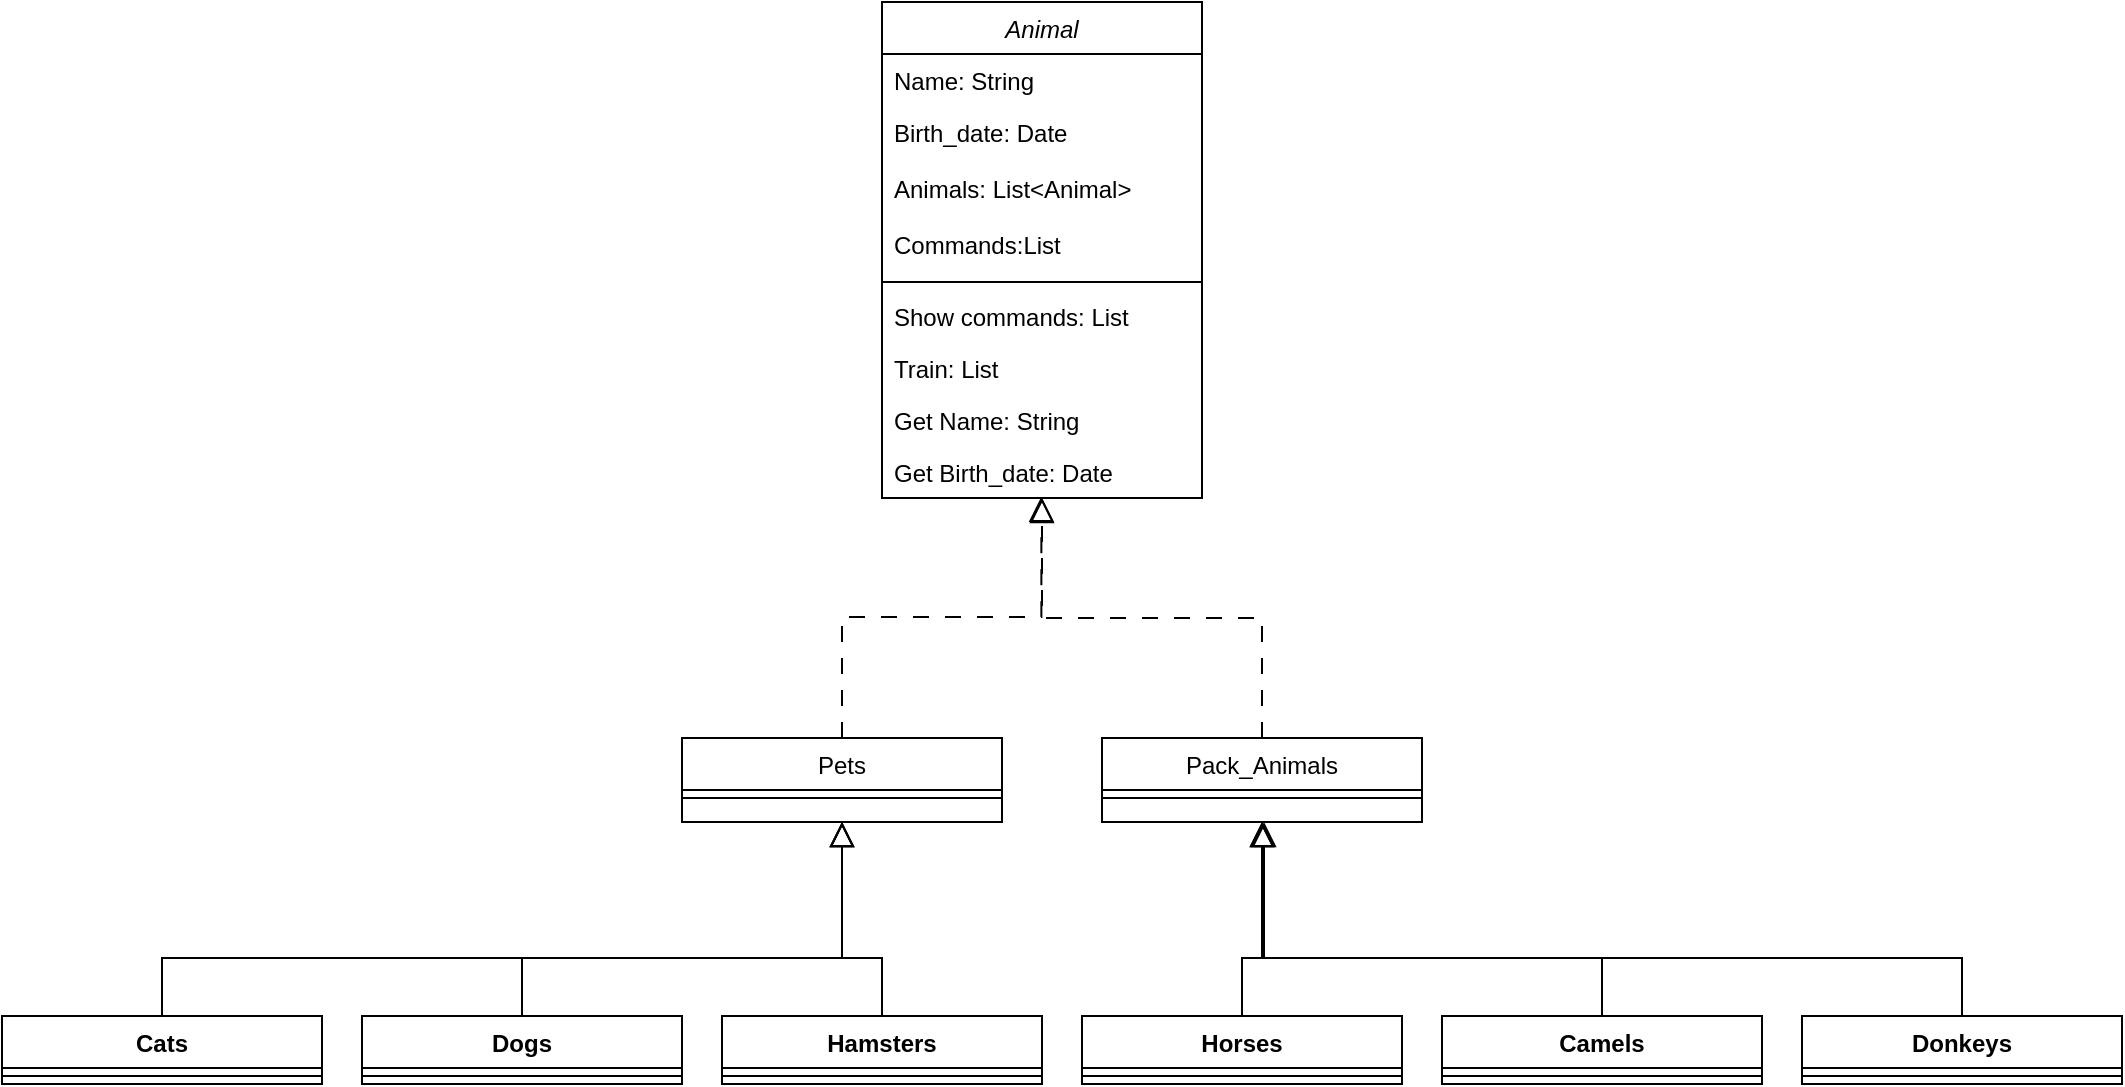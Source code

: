 <mxfile version="21.6.8" type="device">
  <diagram id="C5RBs43oDa-KdzZeNtuy" name="Page-1">
    <mxGraphModel dx="1418" dy="787" grid="1" gridSize="10" guides="1" tooltips="1" connect="1" arrows="1" fold="1" page="1" pageScale="1" pageWidth="1169" pageHeight="827" math="0" shadow="0">
      <root>
        <mxCell id="WIyWlLk6GJQsqaUBKTNV-0" />
        <mxCell id="WIyWlLk6GJQsqaUBKTNV-1" parent="WIyWlLk6GJQsqaUBKTNV-0" />
        <mxCell id="zkfFHV4jXpPFQw0GAbJ--0" value="Animal" style="swimlane;fontStyle=2;align=center;verticalAlign=top;childLayout=stackLayout;horizontal=1;startSize=26;horizontalStack=0;resizeParent=1;resizeLast=0;collapsible=1;marginBottom=0;rounded=0;shadow=0;strokeWidth=1;" parent="WIyWlLk6GJQsqaUBKTNV-1" vertex="1">
          <mxGeometry x="460" y="40" width="160" height="248" as="geometry">
            <mxRectangle x="230" y="140" width="160" height="26" as="alternateBounds" />
          </mxGeometry>
        </mxCell>
        <mxCell id="jvNZx4WOf-uEVSwwKw50-19" value="Name: String " style="text;align=left;verticalAlign=top;spacingLeft=4;spacingRight=4;overflow=hidden;rotatable=0;points=[[0,0.5],[1,0.5]];portConstraint=eastwest;" vertex="1" parent="zkfFHV4jXpPFQw0GAbJ--0">
          <mxGeometry y="26" width="160" height="26" as="geometry" />
        </mxCell>
        <mxCell id="zkfFHV4jXpPFQw0GAbJ--2" value="Birth_date: Date" style="text;align=left;verticalAlign=top;spacingLeft=4;spacingRight=4;overflow=hidden;rotatable=0;points=[[0,0.5],[1,0.5]];portConstraint=eastwest;rounded=0;shadow=0;html=0;" parent="zkfFHV4jXpPFQw0GAbJ--0" vertex="1">
          <mxGeometry y="52" width="160" height="28" as="geometry" />
        </mxCell>
        <mxCell id="jvNZx4WOf-uEVSwwKw50-59" value="Animals: List&lt;Animal&gt;" style="text;align=left;verticalAlign=top;spacingLeft=4;spacingRight=4;overflow=hidden;rotatable=0;points=[[0,0.5],[1,0.5]];portConstraint=eastwest;rounded=0;shadow=0;html=0;" vertex="1" parent="zkfFHV4jXpPFQw0GAbJ--0">
          <mxGeometry y="80" width="160" height="28" as="geometry" />
        </mxCell>
        <mxCell id="jvNZx4WOf-uEVSwwKw50-0" value="Commands:List" style="text;align=left;verticalAlign=top;spacingLeft=4;spacingRight=4;overflow=hidden;rotatable=0;points=[[0,0.5],[1,0.5]];portConstraint=eastwest;rounded=0;shadow=0;html=0;" vertex="1" parent="zkfFHV4jXpPFQw0GAbJ--0">
          <mxGeometry y="108" width="160" height="28" as="geometry" />
        </mxCell>
        <mxCell id="zkfFHV4jXpPFQw0GAbJ--4" value="" style="line;html=1;strokeWidth=1;align=left;verticalAlign=middle;spacingTop=-1;spacingLeft=3;spacingRight=3;rotatable=0;labelPosition=right;points=[];portConstraint=eastwest;" parent="zkfFHV4jXpPFQw0GAbJ--0" vertex="1">
          <mxGeometry y="136" width="160" height="8" as="geometry" />
        </mxCell>
        <mxCell id="zkfFHV4jXpPFQw0GAbJ--5" value="Show commands: List" style="text;align=left;verticalAlign=top;spacingLeft=4;spacingRight=4;overflow=hidden;rotatable=0;points=[[0,0.5],[1,0.5]];portConstraint=eastwest;" parent="zkfFHV4jXpPFQw0GAbJ--0" vertex="1">
          <mxGeometry y="144" width="160" height="26" as="geometry" />
        </mxCell>
        <mxCell id="jvNZx4WOf-uEVSwwKw50-57" value="Train: List" style="text;align=left;verticalAlign=top;spacingLeft=4;spacingRight=4;overflow=hidden;rotatable=0;points=[[0,0.5],[1,0.5]];portConstraint=eastwest;" vertex="1" parent="zkfFHV4jXpPFQw0GAbJ--0">
          <mxGeometry y="170" width="160" height="26" as="geometry" />
        </mxCell>
        <mxCell id="jvNZx4WOf-uEVSwwKw50-60" value="Get Name: String" style="text;align=left;verticalAlign=top;spacingLeft=4;spacingRight=4;overflow=hidden;rotatable=0;points=[[0,0.5],[1,0.5]];portConstraint=eastwest;" vertex="1" parent="zkfFHV4jXpPFQw0GAbJ--0">
          <mxGeometry y="196" width="160" height="26" as="geometry" />
        </mxCell>
        <mxCell id="jvNZx4WOf-uEVSwwKw50-61" value="Get Birth_date: Date" style="text;align=left;verticalAlign=top;spacingLeft=4;spacingRight=4;overflow=hidden;rotatable=0;points=[[0,0.5],[1,0.5]];portConstraint=eastwest;" vertex="1" parent="zkfFHV4jXpPFQw0GAbJ--0">
          <mxGeometry y="222" width="160" height="26" as="geometry" />
        </mxCell>
        <mxCell id="zkfFHV4jXpPFQw0GAbJ--6" value="Pets" style="swimlane;fontStyle=0;align=center;verticalAlign=top;childLayout=stackLayout;horizontal=1;startSize=26;horizontalStack=0;resizeParent=1;resizeLast=0;collapsible=1;marginBottom=0;rounded=0;shadow=0;strokeWidth=1;" parent="WIyWlLk6GJQsqaUBKTNV-1" vertex="1">
          <mxGeometry x="360" y="408" width="160" height="42" as="geometry">
            <mxRectangle x="130" y="380" width="160" height="26" as="alternateBounds" />
          </mxGeometry>
        </mxCell>
        <mxCell id="zkfFHV4jXpPFQw0GAbJ--9" value="" style="line;html=1;strokeWidth=1;align=left;verticalAlign=middle;spacingTop=-1;spacingLeft=3;spacingRight=3;rotatable=0;labelPosition=right;points=[];portConstraint=eastwest;" parent="zkfFHV4jXpPFQw0GAbJ--6" vertex="1">
          <mxGeometry y="26" width="160" height="8" as="geometry" />
        </mxCell>
        <mxCell id="zkfFHV4jXpPFQw0GAbJ--12" value="" style="endArrow=block;endSize=10;endFill=0;shadow=0;strokeWidth=1;rounded=0;edgeStyle=elbowEdgeStyle;elbow=vertical;dashed=1;dashPattern=8 8;entryX=0.498;entryY=0.974;entryDx=0;entryDy=0;entryPerimeter=0;exitX=0.5;exitY=0;exitDx=0;exitDy=0;" parent="WIyWlLk6GJQsqaUBKTNV-1" source="zkfFHV4jXpPFQw0GAbJ--6" target="jvNZx4WOf-uEVSwwKw50-61" edge="1">
          <mxGeometry width="160" relative="1" as="geometry">
            <mxPoint x="530" y="330" as="sourcePoint" />
            <mxPoint x="490" y="416.0" as="targetPoint" />
          </mxGeometry>
        </mxCell>
        <mxCell id="zkfFHV4jXpPFQw0GAbJ--13" value="Pack_Animals" style="swimlane;fontStyle=0;align=center;verticalAlign=top;childLayout=stackLayout;horizontal=1;startSize=26;horizontalStack=0;resizeParent=1;resizeLast=0;collapsible=1;marginBottom=0;rounded=0;shadow=0;strokeWidth=1;" parent="WIyWlLk6GJQsqaUBKTNV-1" vertex="1">
          <mxGeometry x="570" y="408" width="160" height="42" as="geometry">
            <mxRectangle x="340" y="380" width="170" height="26" as="alternateBounds" />
          </mxGeometry>
        </mxCell>
        <mxCell id="zkfFHV4jXpPFQw0GAbJ--15" value="" style="line;html=1;strokeWidth=1;align=left;verticalAlign=middle;spacingTop=-1;spacingLeft=3;spacingRight=3;rotatable=0;labelPosition=right;points=[];portConstraint=eastwest;" parent="zkfFHV4jXpPFQw0GAbJ--13" vertex="1">
          <mxGeometry y="26" width="160" height="8" as="geometry" />
        </mxCell>
        <mxCell id="zkfFHV4jXpPFQw0GAbJ--16" value="" style="endArrow=block;endSize=10;endFill=0;shadow=0;strokeWidth=1;rounded=0;edgeStyle=elbowEdgeStyle;elbow=vertical;dashed=1;dashPattern=8 8;exitX=0.5;exitY=0;exitDx=0;exitDy=0;" parent="WIyWlLk6GJQsqaUBKTNV-1" source="zkfFHV4jXpPFQw0GAbJ--13" target="jvNZx4WOf-uEVSwwKw50-61" edge="1">
          <mxGeometry width="160" relative="1" as="geometry">
            <mxPoint x="600" y="340" as="sourcePoint" />
            <mxPoint x="530" y="280" as="targetPoint" />
          </mxGeometry>
        </mxCell>
        <mxCell id="jvNZx4WOf-uEVSwwKw50-50" style="edgeStyle=orthogonalEdgeStyle;rounded=0;orthogonalLoop=1;jettySize=auto;html=1;entryX=0.5;entryY=1;entryDx=0;entryDy=0;endArrow=block;endFill=0;endSize=10;shadow=0;strokeWidth=1;" edge="1" parent="WIyWlLk6GJQsqaUBKTNV-1" source="jvNZx4WOf-uEVSwwKw50-25" target="zkfFHV4jXpPFQw0GAbJ--6">
          <mxGeometry relative="1" as="geometry">
            <mxPoint x="430" y="478" as="targetPoint" />
            <Array as="points">
              <mxPoint x="100" y="518" />
              <mxPoint x="440" y="518" />
            </Array>
          </mxGeometry>
        </mxCell>
        <mxCell id="jvNZx4WOf-uEVSwwKw50-25" value="Cats" style="swimlane;fontStyle=1;align=center;verticalAlign=top;childLayout=stackLayout;horizontal=1;startSize=26;horizontalStack=0;resizeParent=1;resizeParentMax=0;resizeLast=0;collapsible=1;marginBottom=0;whiteSpace=wrap;html=1;" vertex="1" parent="WIyWlLk6GJQsqaUBKTNV-1">
          <mxGeometry x="20" y="547" width="160" height="34" as="geometry" />
        </mxCell>
        <mxCell id="jvNZx4WOf-uEVSwwKw50-27" value="" style="line;strokeWidth=1;fillColor=none;align=left;verticalAlign=middle;spacingTop=-1;spacingLeft=3;spacingRight=3;rotatable=0;labelPosition=right;points=[];portConstraint=eastwest;strokeColor=inherit;" vertex="1" parent="jvNZx4WOf-uEVSwwKw50-25">
          <mxGeometry y="26" width="160" height="8" as="geometry" />
        </mxCell>
        <mxCell id="jvNZx4WOf-uEVSwwKw50-51" style="edgeStyle=orthogonalEdgeStyle;rounded=0;orthogonalLoop=1;jettySize=auto;html=1;entryX=0.5;entryY=1;entryDx=0;entryDy=0;endArrow=block;endFill=0;endSize=10;shadow=0;strokeWidth=1;" edge="1" parent="WIyWlLk6GJQsqaUBKTNV-1" source="jvNZx4WOf-uEVSwwKw50-30" target="zkfFHV4jXpPFQw0GAbJ--6">
          <mxGeometry relative="1" as="geometry">
            <Array as="points">
              <mxPoint x="280" y="518" />
              <mxPoint x="440" y="518" />
            </Array>
          </mxGeometry>
        </mxCell>
        <mxCell id="jvNZx4WOf-uEVSwwKw50-30" value="Dogs" style="swimlane;fontStyle=1;align=center;verticalAlign=top;childLayout=stackLayout;horizontal=1;startSize=26;horizontalStack=0;resizeParent=1;resizeParentMax=0;resizeLast=0;collapsible=1;marginBottom=0;whiteSpace=wrap;html=1;" vertex="1" parent="WIyWlLk6GJQsqaUBKTNV-1">
          <mxGeometry x="200" y="547" width="160" height="34" as="geometry" />
        </mxCell>
        <mxCell id="jvNZx4WOf-uEVSwwKw50-32" value="" style="line;strokeWidth=1;fillColor=none;align=left;verticalAlign=middle;spacingTop=-1;spacingLeft=3;spacingRight=3;rotatable=0;labelPosition=right;points=[];portConstraint=eastwest;strokeColor=inherit;" vertex="1" parent="jvNZx4WOf-uEVSwwKw50-30">
          <mxGeometry y="26" width="160" height="8" as="geometry" />
        </mxCell>
        <mxCell id="jvNZx4WOf-uEVSwwKw50-52" style="edgeStyle=orthogonalEdgeStyle;rounded=0;orthogonalLoop=1;jettySize=auto;html=1;entryX=0.5;entryY=1;entryDx=0;entryDy=0;endArrow=block;endFill=0;endSize=10;shadow=0;strokeWidth=1;" edge="1" parent="WIyWlLk6GJQsqaUBKTNV-1" source="jvNZx4WOf-uEVSwwKw50-34" target="zkfFHV4jXpPFQw0GAbJ--6">
          <mxGeometry relative="1" as="geometry">
            <Array as="points">
              <mxPoint x="460" y="518" />
              <mxPoint x="440" y="518" />
            </Array>
          </mxGeometry>
        </mxCell>
        <mxCell id="jvNZx4WOf-uEVSwwKw50-34" value="Hamsters" style="swimlane;fontStyle=1;align=center;verticalAlign=top;childLayout=stackLayout;horizontal=1;startSize=26;horizontalStack=0;resizeParent=1;resizeParentMax=0;resizeLast=0;collapsible=1;marginBottom=0;whiteSpace=wrap;html=1;" vertex="1" parent="WIyWlLk6GJQsqaUBKTNV-1">
          <mxGeometry x="380" y="547" width="160" height="34" as="geometry" />
        </mxCell>
        <mxCell id="jvNZx4WOf-uEVSwwKw50-36" value="" style="line;strokeWidth=1;fillColor=none;align=left;verticalAlign=middle;spacingTop=-1;spacingLeft=3;spacingRight=3;rotatable=0;labelPosition=right;points=[];portConstraint=eastwest;strokeColor=inherit;" vertex="1" parent="jvNZx4WOf-uEVSwwKw50-34">
          <mxGeometry y="26" width="160" height="8" as="geometry" />
        </mxCell>
        <mxCell id="jvNZx4WOf-uEVSwwKw50-54" style="edgeStyle=orthogonalEdgeStyle;rounded=0;orthogonalLoop=1;jettySize=auto;html=1;entryX=0.5;entryY=1;entryDx=0;entryDy=0;endArrow=block;endFill=0;endSize=10;shadow=0;strokeWidth=1;" edge="1" parent="WIyWlLk6GJQsqaUBKTNV-1" source="jvNZx4WOf-uEVSwwKw50-38" target="zkfFHV4jXpPFQw0GAbJ--13">
          <mxGeometry relative="1" as="geometry">
            <Array as="points">
              <mxPoint x="640" y="518" />
              <mxPoint x="650" y="518" />
            </Array>
          </mxGeometry>
        </mxCell>
        <mxCell id="jvNZx4WOf-uEVSwwKw50-38" value="Horses" style="swimlane;fontStyle=1;align=center;verticalAlign=top;childLayout=stackLayout;horizontal=1;startSize=26;horizontalStack=0;resizeParent=1;resizeParentMax=0;resizeLast=0;collapsible=1;marginBottom=0;whiteSpace=wrap;html=1;" vertex="1" parent="WIyWlLk6GJQsqaUBKTNV-1">
          <mxGeometry x="560" y="547" width="160" height="34" as="geometry" />
        </mxCell>
        <mxCell id="jvNZx4WOf-uEVSwwKw50-40" value="" style="line;strokeWidth=1;fillColor=none;align=left;verticalAlign=middle;spacingTop=-1;spacingLeft=3;spacingRight=3;rotatable=0;labelPosition=right;points=[];portConstraint=eastwest;strokeColor=inherit;" vertex="1" parent="jvNZx4WOf-uEVSwwKw50-38">
          <mxGeometry y="26" width="160" height="8" as="geometry" />
        </mxCell>
        <mxCell id="jvNZx4WOf-uEVSwwKw50-55" style="edgeStyle=orthogonalEdgeStyle;rounded=0;orthogonalLoop=1;jettySize=auto;html=1;endArrow=block;endFill=0;endSize=10;shadow=0;strokeWidth=1;" edge="1" parent="WIyWlLk6GJQsqaUBKTNV-1" source="jvNZx4WOf-uEVSwwKw50-42">
          <mxGeometry relative="1" as="geometry">
            <mxPoint x="651" y="450" as="targetPoint" />
            <Array as="points">
              <mxPoint x="820" y="518" />
              <mxPoint x="651" y="518" />
              <mxPoint x="651" y="478" />
            </Array>
          </mxGeometry>
        </mxCell>
        <mxCell id="jvNZx4WOf-uEVSwwKw50-42" value="Camels" style="swimlane;fontStyle=1;align=center;verticalAlign=top;childLayout=stackLayout;horizontal=1;startSize=26;horizontalStack=0;resizeParent=1;resizeParentMax=0;resizeLast=0;collapsible=1;marginBottom=0;whiteSpace=wrap;html=1;" vertex="1" parent="WIyWlLk6GJQsqaUBKTNV-1">
          <mxGeometry x="740" y="547" width="160" height="34" as="geometry" />
        </mxCell>
        <mxCell id="jvNZx4WOf-uEVSwwKw50-44" value="" style="line;strokeWidth=1;fillColor=none;align=left;verticalAlign=middle;spacingTop=-1;spacingLeft=3;spacingRight=3;rotatable=0;labelPosition=right;points=[];portConstraint=eastwest;strokeColor=inherit;" vertex="1" parent="jvNZx4WOf-uEVSwwKw50-42">
          <mxGeometry y="26" width="160" height="8" as="geometry" />
        </mxCell>
        <mxCell id="jvNZx4WOf-uEVSwwKw50-56" style="edgeStyle=orthogonalEdgeStyle;rounded=0;orthogonalLoop=1;jettySize=auto;html=1;endArrow=block;endFill=0;endSize=10;shadow=0;strokeWidth=1;" edge="1" parent="WIyWlLk6GJQsqaUBKTNV-1" source="jvNZx4WOf-uEVSwwKw50-46">
          <mxGeometry relative="1" as="geometry">
            <mxPoint x="650" y="450" as="targetPoint" />
            <Array as="points">
              <mxPoint x="1000" y="518" />
              <mxPoint x="651" y="518" />
              <mxPoint x="651" y="478" />
            </Array>
          </mxGeometry>
        </mxCell>
        <mxCell id="jvNZx4WOf-uEVSwwKw50-46" value="Donkeys" style="swimlane;fontStyle=1;align=center;verticalAlign=top;childLayout=stackLayout;horizontal=1;startSize=26;horizontalStack=0;resizeParent=1;resizeParentMax=0;resizeLast=0;collapsible=1;marginBottom=0;whiteSpace=wrap;html=1;" vertex="1" parent="WIyWlLk6GJQsqaUBKTNV-1">
          <mxGeometry x="920" y="547" width="160" height="34" as="geometry" />
        </mxCell>
        <mxCell id="jvNZx4WOf-uEVSwwKw50-48" value="" style="line;strokeWidth=1;fillColor=none;align=left;verticalAlign=middle;spacingTop=-1;spacingLeft=3;spacingRight=3;rotatable=0;labelPosition=right;points=[];portConstraint=eastwest;strokeColor=inherit;" vertex="1" parent="jvNZx4WOf-uEVSwwKw50-46">
          <mxGeometry y="26" width="160" height="8" as="geometry" />
        </mxCell>
      </root>
    </mxGraphModel>
  </diagram>
</mxfile>
